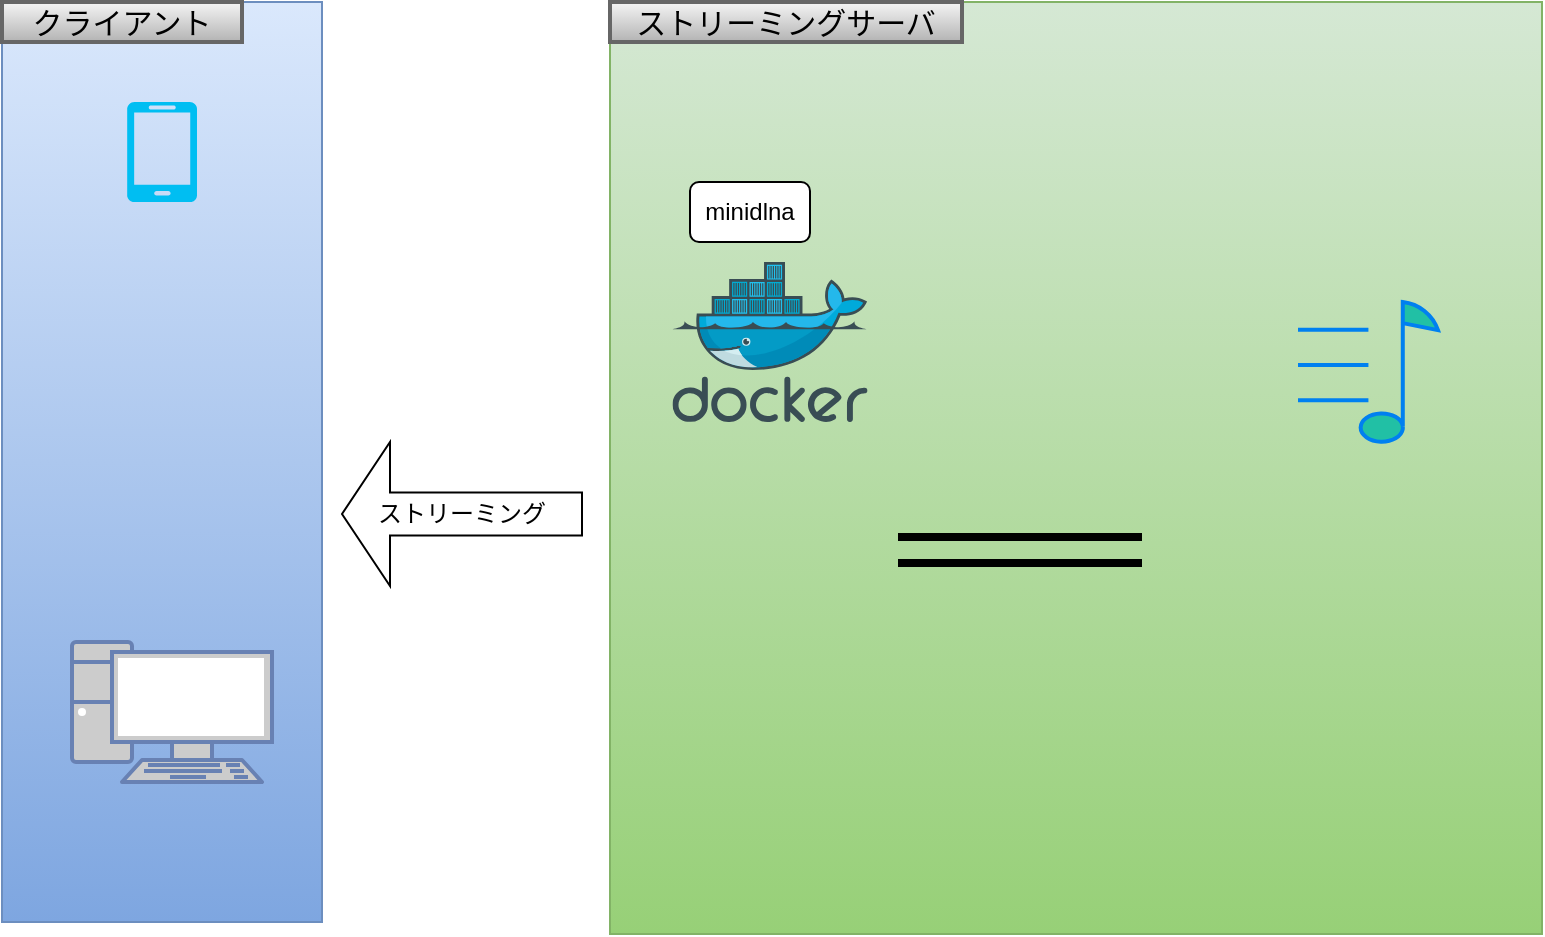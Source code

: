 <mxfile version="14.8.6" type="github"><diagram id="veDUnJhsiXWqJn7GR_EX" name="Page-1"><mxGraphModel dx="1609" dy="1618" grid="1" gridSize="10" guides="1" tooltips="1" connect="1" arrows="1" fold="1" page="1" pageScale="1" pageWidth="827" pageHeight="1169" math="0" shadow="0"><root><mxCell id="0"/><mxCell id="1" parent="0"/><mxCell id="QYDB7cHueCK7kOmWIklv-13" value="" style="whiteSpace=wrap;html=1;aspect=fixed;fillColor=#d5e8d4;strokeColor=#82b366;gradientColor=#97d077;" parent="1" vertex="1"><mxGeometry x="304" width="466" height="466" as="geometry"/></mxCell><mxCell id="QYDB7cHueCK7kOmWIklv-1" value="" style="shape=image;html=1;verticalAlign=top;verticalLabelPosition=bottom;labelBackgroundColor=#ffffff;imageAspect=0;aspect=fixed;image=https://cdn4.iconfinder.com/data/icons/logos-and-brands/512/272_Raspberry_Pi_logo-128.png" parent="1" vertex="1"><mxGeometry x="320" y="210" width="128" height="128" as="geometry"/></mxCell><mxCell id="QYDB7cHueCK7kOmWIklv-2" value="" style="shape=image;html=1;verticalAlign=top;verticalLabelPosition=bottom;labelBackgroundColor=#ffffff;imageAspect=0;aspect=fixed;image=https://cdn1.iconfinder.com/data/icons/nuvola2/128x128/devices/raid.png" parent="1" vertex="1"><mxGeometry x="570" y="210" width="128" height="128" as="geometry"/></mxCell><mxCell id="QYDB7cHueCK7kOmWIklv-12" value="" style="aspect=fixed;html=1;points=[];align=center;image;fontSize=12;image=img/lib/mscae/Docker.svg;" parent="1" vertex="1"><mxGeometry x="335.22" y="130" width="97.56" height="80" as="geometry"/></mxCell><mxCell id="QYDB7cHueCK7kOmWIklv-14" value="minidlna" style="rounded=1;whiteSpace=wrap;html=1;" parent="1" vertex="1"><mxGeometry x="344" y="90" width="60" height="30" as="geometry"/></mxCell><mxCell id="QYDB7cHueCK7kOmWIklv-17" value="" style="shape=link;html=1;entryX=0;entryY=0.5;entryDx=0;entryDy=0;width=10;strokeWidth=4;" parent="1" source="QYDB7cHueCK7kOmWIklv-1" target="QYDB7cHueCK7kOmWIklv-2" edge="1"><mxGeometry width="100" relative="1" as="geometry"><mxPoint x="340" y="290" as="sourcePoint"/><mxPoint x="440" y="290" as="targetPoint"/></mxGeometry></mxCell><mxCell id="QYDB7cHueCK7kOmWIklv-18" value="ストリーミング" style="shape=singleArrow;direction=west;whiteSpace=wrap;html=1;" parent="1" vertex="1"><mxGeometry x="170" y="220" width="120" height="72" as="geometry"/></mxCell><mxCell id="QYDB7cHueCK7kOmWIklv-19" value="" style="rounded=0;whiteSpace=wrap;html=1;gradientColor=#7ea6e0;fillColor=#dae8fc;strokeColor=#6c8ebf;" parent="1" vertex="1"><mxGeometry width="160" height="460" as="geometry"/></mxCell><mxCell id="QYDB7cHueCK7kOmWIklv-20" value="" style="verticalLabelPosition=bottom;html=1;verticalAlign=top;align=center;strokeColor=none;fillColor=#00BEF2;shape=mxgraph.azure.mobile;pointerEvents=1;rounded=0;sketch=0;fontColor=#5C5C5C;" parent="1" vertex="1"><mxGeometry x="62.5" y="50" width="35" height="50" as="geometry"/></mxCell><mxCell id="QYDB7cHueCK7kOmWIklv-21" value="" style="shape=image;html=1;verticalAlign=top;verticalLabelPosition=bottom;labelBackgroundColor=#ffffff;imageAspect=0;aspect=fixed;image=https://cdn3.iconfinder.com/data/icons/google-material-design-icons/48/ic_speaker_48px-128.png;rounded=0;sketch=0;fontColor=#5C5C5C;strokeColor=#006658;fillColor=#21C0A5;" parent="1" vertex="1"><mxGeometry x="25" y="148" width="110" height="110" as="geometry"/></mxCell><mxCell id="QYDB7cHueCK7kOmWIklv-22" value="" style="fontColor=#0066CC;verticalAlign=top;verticalLabelPosition=bottom;labelPosition=center;align=center;html=1;outlineConnect=0;fillColor=#CCCCCC;strokeColor=#6881B3;gradientColor=none;gradientDirection=north;strokeWidth=2;shape=mxgraph.networks.pc;rounded=0;sketch=0;" parent="1" vertex="1"><mxGeometry x="35" y="320" width="100" height="70" as="geometry"/></mxCell><mxCell id="QYDB7cHueCK7kOmWIklv-23" value="ストリーミングサーバ" style="text;html=1;strokeColor=#666666;fillColor=#f5f5f5;align=center;verticalAlign=middle;whiteSpace=wrap;rounded=0;sketch=0;strokeWidth=2;fontSize=15;gradientColor=#b3b3b3;" parent="1" vertex="1"><mxGeometry x="304" width="176" height="20" as="geometry"/></mxCell><mxCell id="QYDB7cHueCK7kOmWIklv-24" value="クライアント" style="text;html=1;strokeColor=#666666;fillColor=#f5f5f5;align=center;verticalAlign=middle;whiteSpace=wrap;rounded=0;sketch=0;strokeWidth=2;fontSize=15;gradientColor=#b3b3b3;" parent="1" vertex="1"><mxGeometry width="120" height="20" as="geometry"/></mxCell><mxCell id="jriNWjZMakVx78fuuD5Q-1" value="" style="shape=image;html=1;verticalAlign=top;verticalLabelPosition=bottom;labelBackgroundColor=#ffffff;imageAspect=0;aspect=fixed;image=https://cdn2.iconfinder.com/data/icons/xomo-basics/128/document-06-128.png;rounded=0;sketch=0;fontSize=15;fontColor=#5C5C5C;strokeColor=#006658;strokeWidth=2;fillColor=#21C0A5;" parent="1" vertex="1"><mxGeometry x="520" y="130" width="128" height="128" as="geometry"/></mxCell><mxCell id="jriNWjZMakVx78fuuD5Q-2" value="" style="html=1;verticalLabelPosition=bottom;align=center;labelBackgroundColor=#ffffff;verticalAlign=top;strokeWidth=2;strokeColor=#0080F0;shadow=0;dashed=0;shape=mxgraph.ios7.icons.note;pointerEvents=1;rounded=0;sketch=0;fontSize=15;fontColor=#5C5C5C;fillColor=#21C0A5;" parent="1" vertex="1"><mxGeometry x="648" y="150" width="70" height="70" as="geometry"/></mxCell></root></mxGraphModel></diagram></mxfile>
